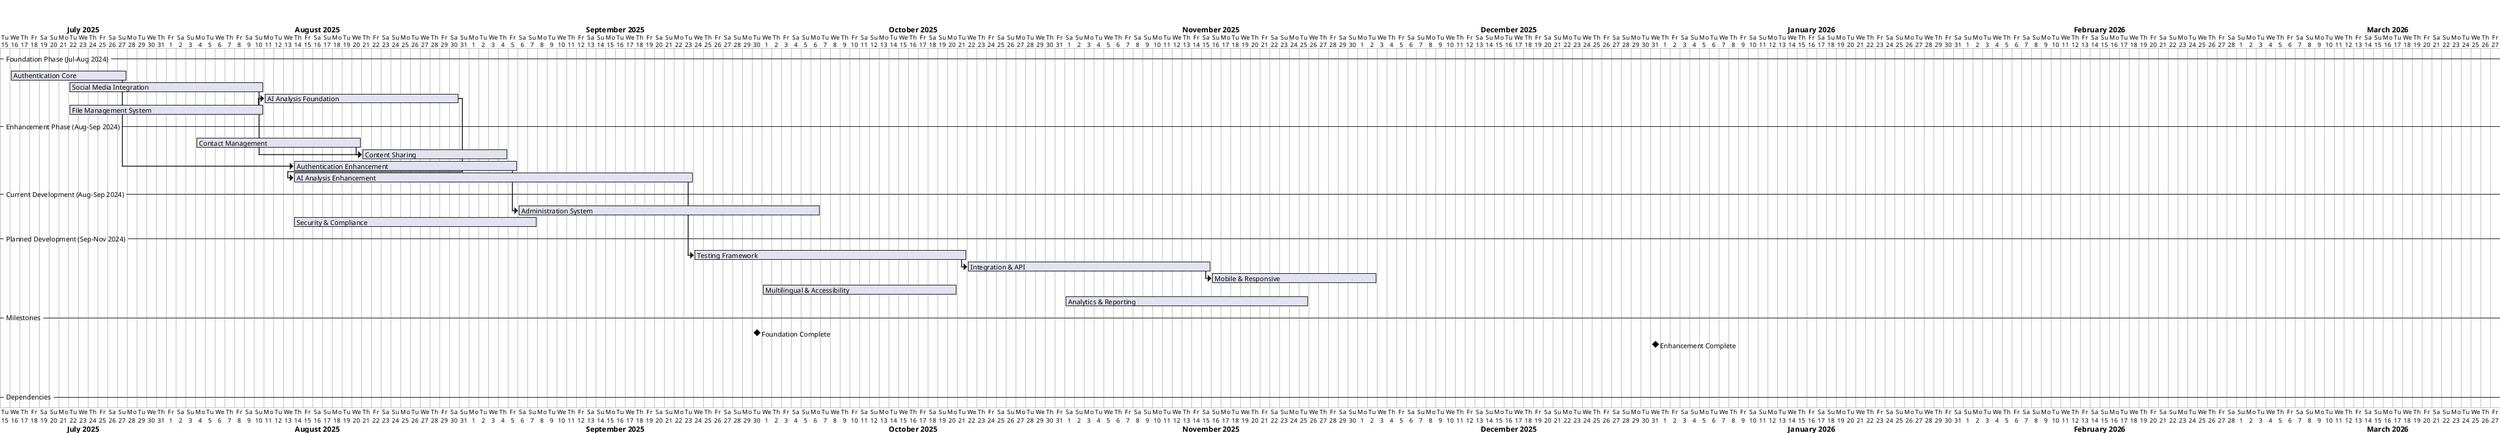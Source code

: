 @startgantt
title DaySave v1.4.1 - Development Timeline (Simplified)
printscale daily
Project starts the 2025-07-15

-- Foundation Phase (Jul-Aug 2024) --
[Authentication Core] starts 2025-07-16 and lasts 12 days
[Social Media Integration] starts 2025-07-22 and lasts 20 days
[AI Analysis Foundation] starts 2025-07-16 and lasts 20 days
[File Management System] starts 2025-07-22 and lasts 20 days

-- Enhancement Phase (Aug-Sep 2024) --
[Contact Management] starts 2025-08-04 and lasts 17 days
[Content Sharing] starts 2025-08-04 and lasts 15 days
[Authentication Enhancement] starts 2025-08-14 and lasts 23 days
[AI Analysis Enhancement] starts 2025-08-14 and lasts 41 days

-- Current Development (Aug-Sep 2024) --
[Administration System] starts 2025-08-14 and lasts 31 days
[Security & Compliance] starts 2025-08-14 and lasts 25 days

-- Planned Development (Sep-Nov 2024) --
[Testing Framework] starts 2025-09-01 and lasts 28 days
[Integration & API] starts 2025-09-15 and lasts 25 days
[Mobile & Responsive] starts 2025-10-15 and lasts 17 days
[Multilingual & Accessibility] starts 2025-10-01 and lasts 20 days
[Analytics & Reporting] starts 2025-11-01 and lasts 25 days

-- Milestones --
[Foundation Complete] happens 2025-09-30
[Enhancement Complete] happens 2025-12-31
[Release 1.0 MVP] happens 2026-06-30
[Release 1.1 Enhanced] happens 2026-09-30
[Release 1.2 Advanced] happens 2026-12-31

-- Dependencies --
[Authentication Core] -> [Authentication Enhancement]
[AI Analysis Foundation] -> [AI Analysis Enhancement]
[Social Media Integration] -> [Content Sharing]
[File Management System] -> [AI Analysis Foundation]
[Contact Management] -> [Content Sharing]
[Authentication Enhancement] -> [Administration System]
[AI Analysis Enhancement] -> [Testing Framework]
[Testing Framework] -> [Integration & API]
[Integration & API] -> [Mobile & Responsive]

@endgantt
